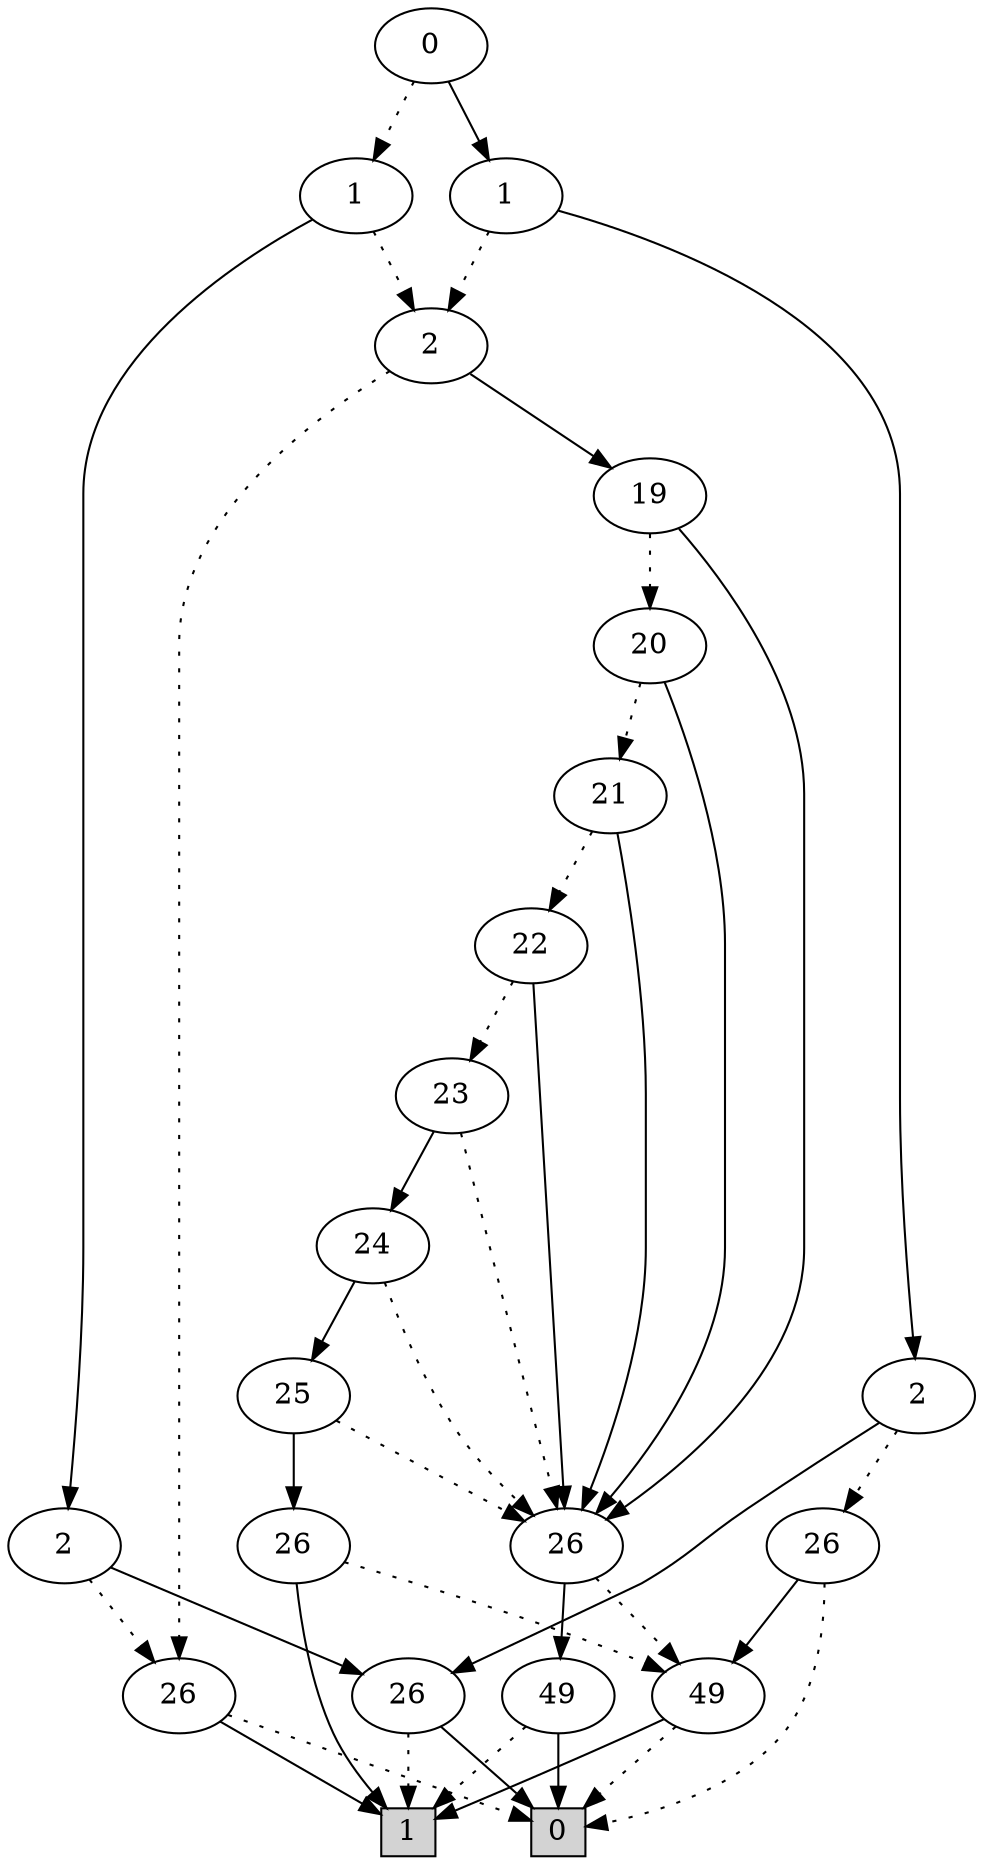 digraph G {
0 [shape=box, label="0", style=filled, shape=box, height=0.3, width=0.3];
1 [shape=box, label="1", style=filled, shape=box, height=0.3, width=0.3];
37931 [label="0"];
37931 -> 37928 [style=dotted];
37931 -> 37930 [style=filled];
37928 [label="1"];
37928 -> 37926 [style=dotted];
37928 -> 37927 [style=filled];
37926 [label="2"];
37926 -> 54 [style=dotted];
37926 -> 37925 [style=filled];
54 [label="26"];
54 -> 0 [style=dotted];
54 -> 1 [style=filled];
37925 [label="19"];
37925 -> 37924 [style=dotted];
37925 -> 37917 [style=filled];
37924 [label="20"];
37924 -> 37923 [style=dotted];
37924 -> 37917 [style=filled];
37923 [label="21"];
37923 -> 37922 [style=dotted];
37923 -> 37917 [style=filled];
37922 [label="22"];
37922 -> 37921 [style=dotted];
37922 -> 37917 [style=filled];
37921 [label="23"];
37921 -> 37917 [style=dotted];
37921 -> 37920 [style=filled];
37917 [label="26"];
37917 -> 100 [style=dotted];
37917 -> 101 [style=filled];
100 [label="49"];
100 -> 0 [style=dotted];
100 -> 1 [style=filled];
101 [label="49"];
101 -> 1 [style=dotted];
101 -> 0 [style=filled];
37920 [label="24"];
37920 -> 37917 [style=dotted];
37920 -> 37919 [style=filled];
37919 [label="25"];
37919 -> 37917 [style=dotted];
37919 -> 37918 [style=filled];
37918 [label="26"];
37918 -> 100 [style=dotted];
37918 -> 1 [style=filled];
37927 [label="2"];
37927 -> 54 [style=dotted];
37927 -> 55 [style=filled];
55 [label="26"];
55 -> 1 [style=dotted];
55 -> 0 [style=filled];
37930 [label="1"];
37930 -> 37926 [style=dotted];
37930 -> 37929 [style=filled];
37929 [label="2"];
37929 -> 228 [style=dotted];
37929 -> 55 [style=filled];
228 [label="26"];
228 -> 0 [style=dotted];
228 -> 100 [style=filled];
}
